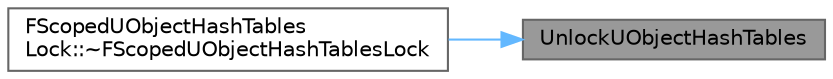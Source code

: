 digraph "UnlockUObjectHashTables"
{
 // INTERACTIVE_SVG=YES
 // LATEX_PDF_SIZE
  bgcolor="transparent";
  edge [fontname=Helvetica,fontsize=10,labelfontname=Helvetica,labelfontsize=10];
  node [fontname=Helvetica,fontsize=10,shape=box,height=0.2,width=0.4];
  rankdir="RL";
  Node1 [id="Node000001",label="UnlockUObjectHashTables",height=0.2,width=0.4,color="gray40", fillcolor="grey60", style="filled", fontcolor="black",tooltip="Unlocks UObject hash tables."];
  Node1 -> Node2 [id="edge1_Node000001_Node000002",dir="back",color="steelblue1",style="solid",tooltip=" "];
  Node2 [id="Node000002",label="FScopedUObjectHashTables\lLock::~FScopedUObjectHashTablesLock",height=0.2,width=0.4,color="grey40", fillcolor="white", style="filled",URL="$d7/d23/classFScopedUObjectHashTablesLock.html#a8b31f64c7f0a49038ad427eaebebc049",tooltip=" "];
}
